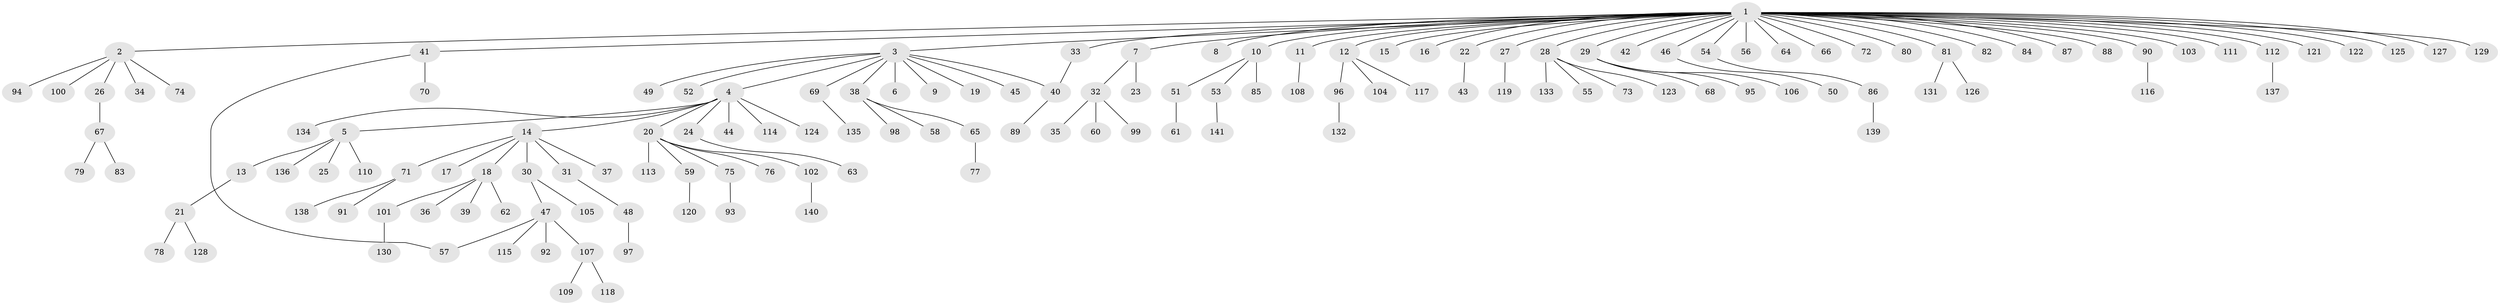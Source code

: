 // coarse degree distribution, {36: 0.008771929824561403, 5: 0.017543859649122806, 11: 0.008771929824561403, 14: 0.008771929824561403, 1: 0.7105263157894737, 3: 0.03508771929824561, 4: 0.043859649122807015, 2: 0.14912280701754385, 6: 0.017543859649122806}
// Generated by graph-tools (version 1.1) at 2025/23/03/03/25 07:23:51]
// undirected, 141 vertices, 142 edges
graph export_dot {
graph [start="1"]
  node [color=gray90,style=filled];
  1;
  2;
  3;
  4;
  5;
  6;
  7;
  8;
  9;
  10;
  11;
  12;
  13;
  14;
  15;
  16;
  17;
  18;
  19;
  20;
  21;
  22;
  23;
  24;
  25;
  26;
  27;
  28;
  29;
  30;
  31;
  32;
  33;
  34;
  35;
  36;
  37;
  38;
  39;
  40;
  41;
  42;
  43;
  44;
  45;
  46;
  47;
  48;
  49;
  50;
  51;
  52;
  53;
  54;
  55;
  56;
  57;
  58;
  59;
  60;
  61;
  62;
  63;
  64;
  65;
  66;
  67;
  68;
  69;
  70;
  71;
  72;
  73;
  74;
  75;
  76;
  77;
  78;
  79;
  80;
  81;
  82;
  83;
  84;
  85;
  86;
  87;
  88;
  89;
  90;
  91;
  92;
  93;
  94;
  95;
  96;
  97;
  98;
  99;
  100;
  101;
  102;
  103;
  104;
  105;
  106;
  107;
  108;
  109;
  110;
  111;
  112;
  113;
  114;
  115;
  116;
  117;
  118;
  119;
  120;
  121;
  122;
  123;
  124;
  125;
  126;
  127;
  128;
  129;
  130;
  131;
  132;
  133;
  134;
  135;
  136;
  137;
  138;
  139;
  140;
  141;
  1 -- 2;
  1 -- 3;
  1 -- 7;
  1 -- 8;
  1 -- 10;
  1 -- 11;
  1 -- 12;
  1 -- 15;
  1 -- 16;
  1 -- 22;
  1 -- 27;
  1 -- 28;
  1 -- 29;
  1 -- 33;
  1 -- 41;
  1 -- 42;
  1 -- 46;
  1 -- 54;
  1 -- 56;
  1 -- 64;
  1 -- 66;
  1 -- 72;
  1 -- 80;
  1 -- 81;
  1 -- 82;
  1 -- 84;
  1 -- 87;
  1 -- 88;
  1 -- 90;
  1 -- 103;
  1 -- 111;
  1 -- 112;
  1 -- 121;
  1 -- 122;
  1 -- 125;
  1 -- 127;
  1 -- 129;
  2 -- 26;
  2 -- 34;
  2 -- 74;
  2 -- 94;
  2 -- 100;
  3 -- 4;
  3 -- 6;
  3 -- 9;
  3 -- 19;
  3 -- 38;
  3 -- 40;
  3 -- 45;
  3 -- 49;
  3 -- 52;
  3 -- 69;
  4 -- 5;
  4 -- 14;
  4 -- 20;
  4 -- 24;
  4 -- 44;
  4 -- 114;
  4 -- 124;
  4 -- 134;
  5 -- 13;
  5 -- 25;
  5 -- 110;
  5 -- 136;
  7 -- 23;
  7 -- 32;
  10 -- 51;
  10 -- 53;
  10 -- 85;
  11 -- 108;
  12 -- 96;
  12 -- 104;
  12 -- 117;
  13 -- 21;
  14 -- 17;
  14 -- 18;
  14 -- 30;
  14 -- 31;
  14 -- 37;
  14 -- 71;
  18 -- 36;
  18 -- 39;
  18 -- 62;
  18 -- 101;
  20 -- 59;
  20 -- 75;
  20 -- 76;
  20 -- 102;
  20 -- 113;
  21 -- 78;
  21 -- 128;
  22 -- 43;
  24 -- 63;
  26 -- 67;
  27 -- 119;
  28 -- 55;
  28 -- 73;
  28 -- 123;
  28 -- 133;
  29 -- 68;
  29 -- 95;
  29 -- 106;
  30 -- 47;
  30 -- 105;
  31 -- 48;
  32 -- 35;
  32 -- 60;
  32 -- 99;
  33 -- 40;
  38 -- 58;
  38 -- 65;
  38 -- 98;
  40 -- 89;
  41 -- 57;
  41 -- 70;
  46 -- 50;
  47 -- 57;
  47 -- 92;
  47 -- 107;
  47 -- 115;
  48 -- 97;
  51 -- 61;
  53 -- 141;
  54 -- 86;
  59 -- 120;
  65 -- 77;
  67 -- 79;
  67 -- 83;
  69 -- 135;
  71 -- 91;
  71 -- 138;
  75 -- 93;
  81 -- 126;
  81 -- 131;
  86 -- 139;
  90 -- 116;
  96 -- 132;
  101 -- 130;
  102 -- 140;
  107 -- 109;
  107 -- 118;
  112 -- 137;
}
